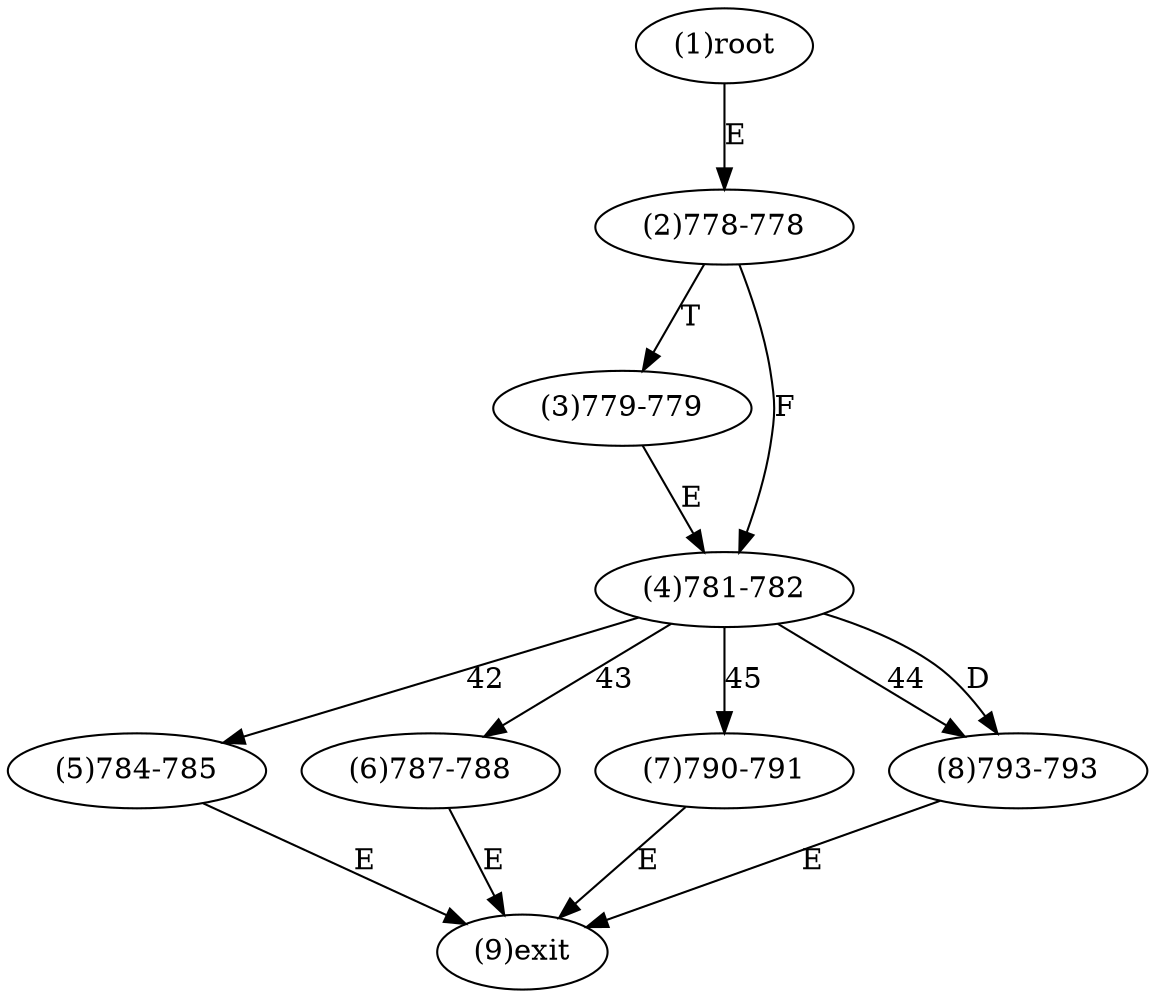 digraph "" { 
1[ label="(1)root"];
2[ label="(2)778-778"];
3[ label="(3)779-779"];
4[ label="(4)781-782"];
5[ label="(5)784-785"];
6[ label="(6)787-788"];
7[ label="(7)790-791"];
8[ label="(8)793-793"];
9[ label="(9)exit"];
1->2[ label="E"];
2->4[ label="F"];
2->3[ label="T"];
3->4[ label="E"];
4->5[ label="42"];
4->6[ label="43"];
4->8[ label="44"];
4->7[ label="45"];
4->8[ label="D"];
5->9[ label="E"];
6->9[ label="E"];
7->9[ label="E"];
8->9[ label="E"];
}